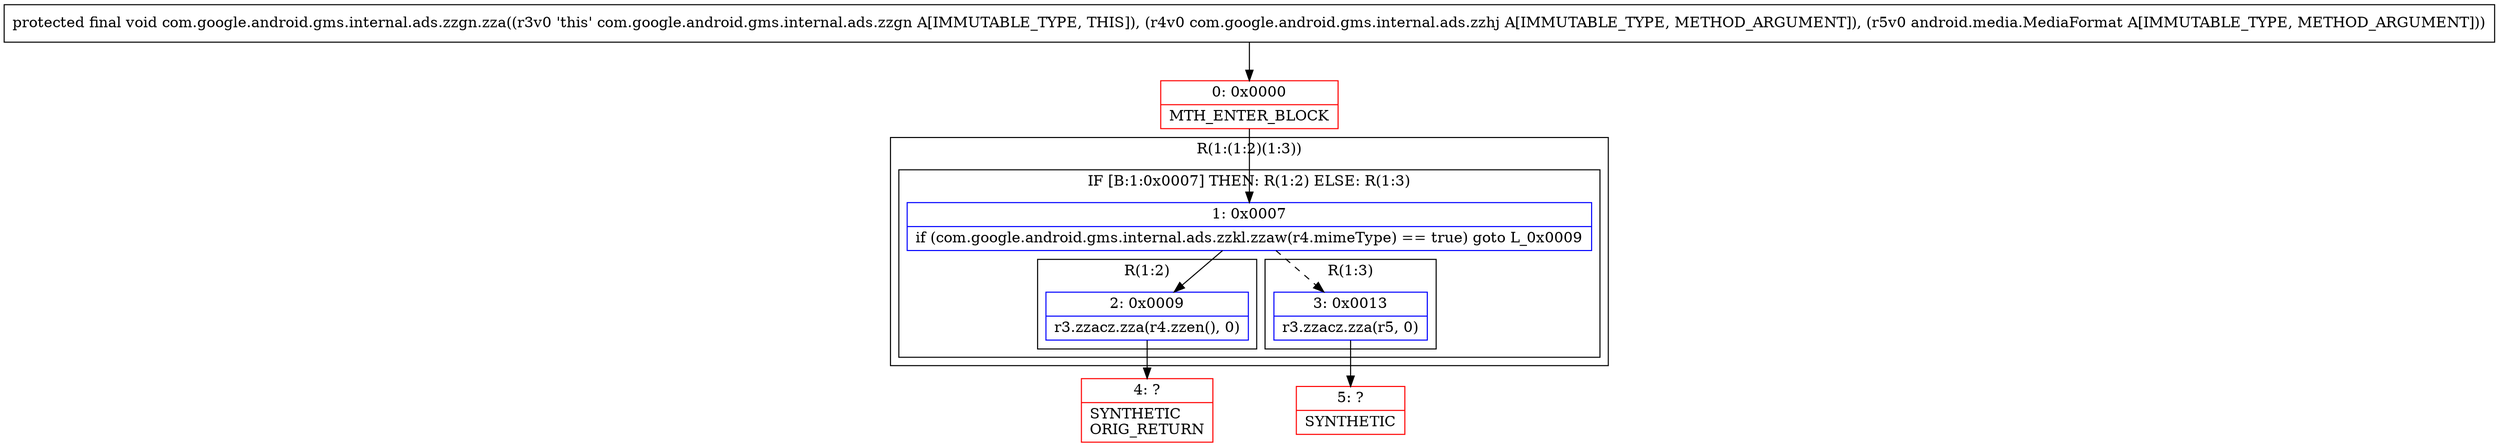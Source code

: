 digraph "CFG forcom.google.android.gms.internal.ads.zzgn.zza(Lcom\/google\/android\/gms\/internal\/ads\/zzhj;Landroid\/media\/MediaFormat;)V" {
subgraph cluster_Region_440208986 {
label = "R(1:(1:2)(1:3))";
node [shape=record,color=blue];
subgraph cluster_IfRegion_1008793056 {
label = "IF [B:1:0x0007] THEN: R(1:2) ELSE: R(1:3)";
node [shape=record,color=blue];
Node_1 [shape=record,label="{1\:\ 0x0007|if (com.google.android.gms.internal.ads.zzkl.zzaw(r4.mimeType) == true) goto L_0x0009\l}"];
subgraph cluster_Region_1603278257 {
label = "R(1:2)";
node [shape=record,color=blue];
Node_2 [shape=record,label="{2\:\ 0x0009|r3.zzacz.zza(r4.zzen(), 0)\l}"];
}
subgraph cluster_Region_865636525 {
label = "R(1:3)";
node [shape=record,color=blue];
Node_3 [shape=record,label="{3\:\ 0x0013|r3.zzacz.zza(r5, 0)\l}"];
}
}
}
Node_0 [shape=record,color=red,label="{0\:\ 0x0000|MTH_ENTER_BLOCK\l}"];
Node_4 [shape=record,color=red,label="{4\:\ ?|SYNTHETIC\lORIG_RETURN\l}"];
Node_5 [shape=record,color=red,label="{5\:\ ?|SYNTHETIC\l}"];
MethodNode[shape=record,label="{protected final void com.google.android.gms.internal.ads.zzgn.zza((r3v0 'this' com.google.android.gms.internal.ads.zzgn A[IMMUTABLE_TYPE, THIS]), (r4v0 com.google.android.gms.internal.ads.zzhj A[IMMUTABLE_TYPE, METHOD_ARGUMENT]), (r5v0 android.media.MediaFormat A[IMMUTABLE_TYPE, METHOD_ARGUMENT])) }"];
MethodNode -> Node_0;
Node_1 -> Node_2;
Node_1 -> Node_3[style=dashed];
Node_2 -> Node_4;
Node_3 -> Node_5;
Node_0 -> Node_1;
}

